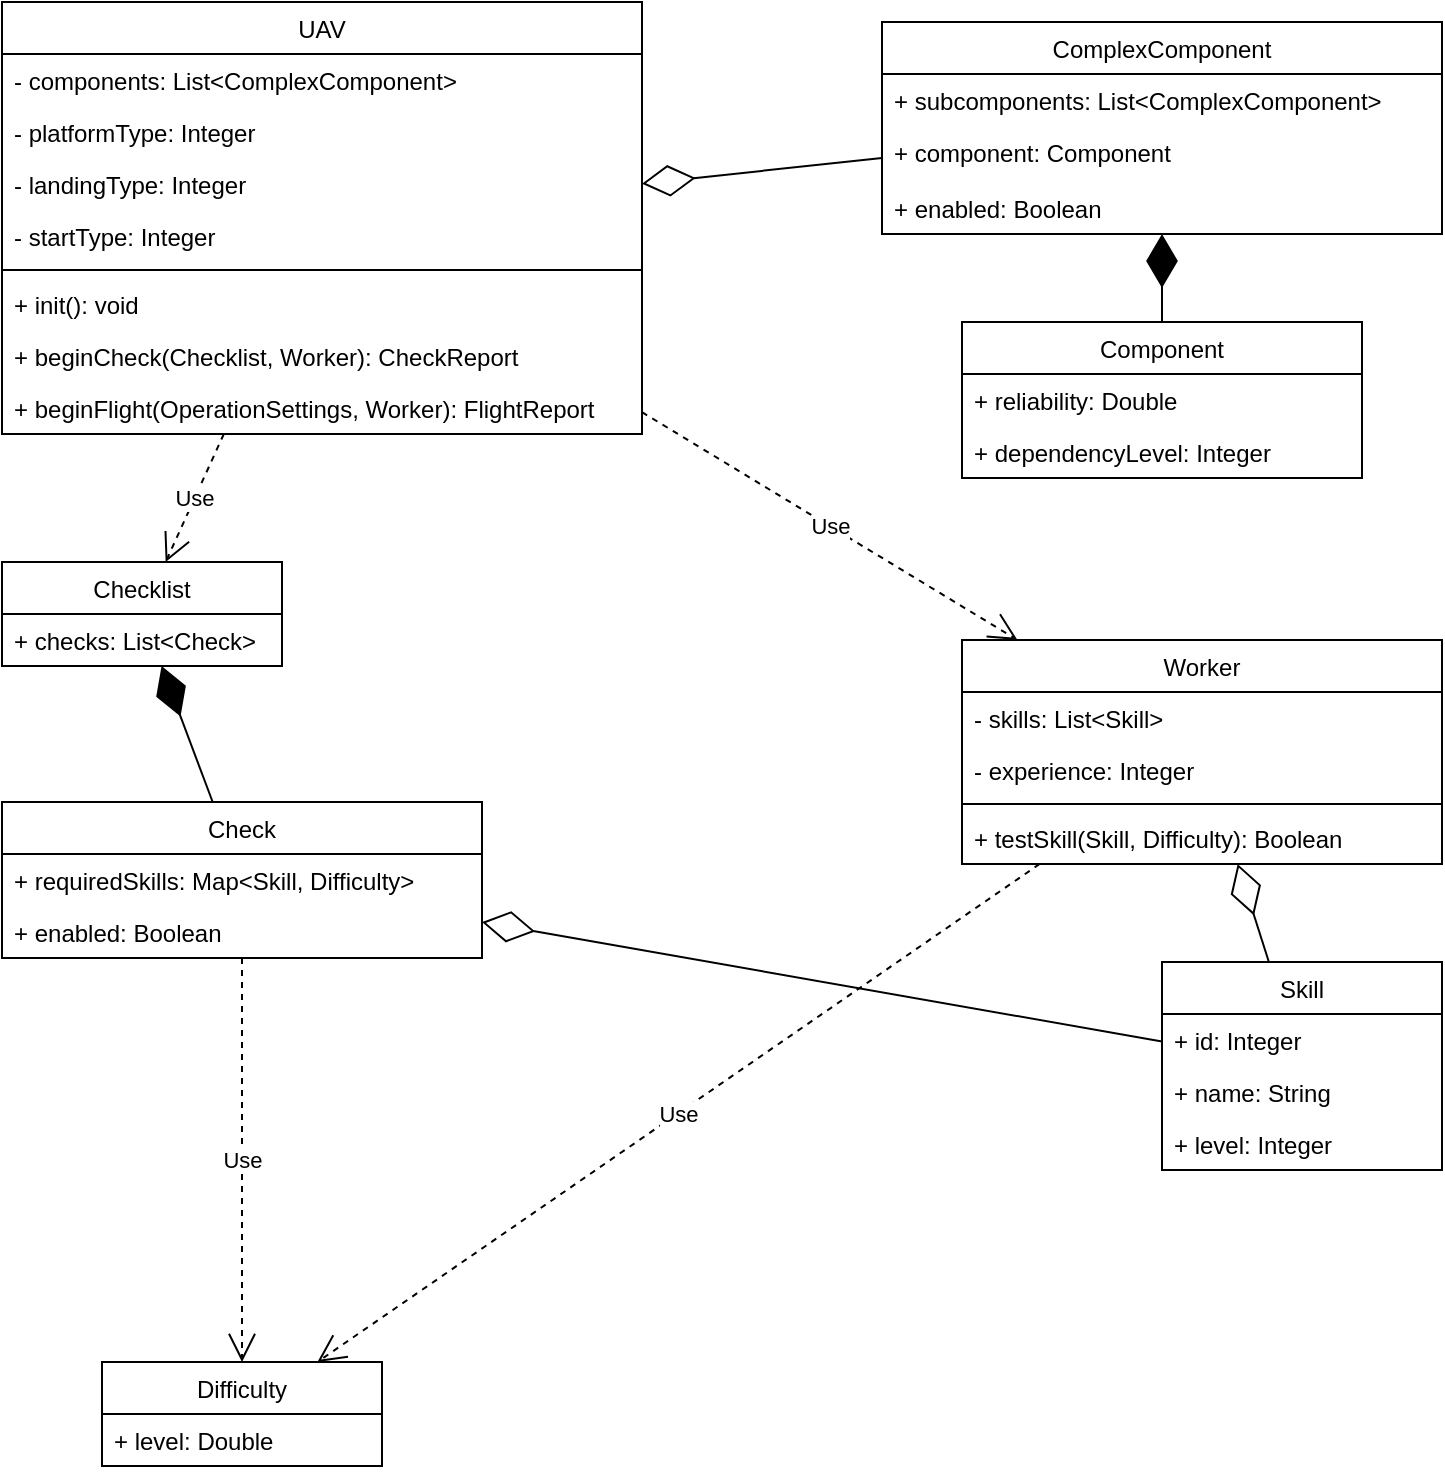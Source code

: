 <mxfile version="20.6.2" type="google"><diagram id="exx9shvwkqOI9IV4MQyd" name="Strona-1"><mxGraphModel grid="1" page="1" gridSize="10" guides="1" tooltips="1" connect="1" arrows="1" fold="1" pageScale="1" pageWidth="1169" pageHeight="827" math="0" shadow="0"><root><mxCell id="0"/><mxCell id="1" parent="0"/><mxCell id="EdicIVcyHhR2nmFQep3s-1" value="UAV" style="swimlane;fontStyle=0;childLayout=stackLayout;horizontal=1;startSize=26;fillColor=none;horizontalStack=0;resizeParent=1;resizeParentMax=0;resizeLast=0;collapsible=1;marginBottom=0;" vertex="1" parent="1"><mxGeometry x="120" y="40" width="320" height="216" as="geometry"><mxRectangle x="120" y="40" width="60" height="30" as="alternateBounds"/></mxGeometry></mxCell><mxCell id="EdicIVcyHhR2nmFQep3s-2" value="- components: List&lt;ComplexComponent&gt;" style="text;strokeColor=none;fillColor=none;align=left;verticalAlign=top;spacingLeft=4;spacingRight=4;overflow=hidden;rotatable=0;points=[[0,0.5],[1,0.5]];portConstraint=eastwest;" vertex="1" parent="EdicIVcyHhR2nmFQep3s-1"><mxGeometry y="26" width="320" height="26" as="geometry"/></mxCell><mxCell id="EdicIVcyHhR2nmFQep3s-9" value="- platformType: Integer" style="text;strokeColor=none;fillColor=none;align=left;verticalAlign=top;spacingLeft=4;spacingRight=4;overflow=hidden;rotatable=0;points=[[0,0.5],[1,0.5]];portConstraint=eastwest;" vertex="1" parent="EdicIVcyHhR2nmFQep3s-1"><mxGeometry y="52" width="320" height="26" as="geometry"/></mxCell><mxCell id="EdicIVcyHhR2nmFQep3s-10" value="- landingType: Integer" style="text;strokeColor=none;fillColor=none;align=left;verticalAlign=top;spacingLeft=4;spacingRight=4;overflow=hidden;rotatable=0;points=[[0,0.5],[1,0.5]];portConstraint=eastwest;" vertex="1" parent="EdicIVcyHhR2nmFQep3s-1"><mxGeometry y="78" width="320" height="26" as="geometry"/></mxCell><mxCell id="EdicIVcyHhR2nmFQep3s-11" value="- startType: Integer" style="text;strokeColor=none;fillColor=none;align=left;verticalAlign=top;spacingLeft=4;spacingRight=4;overflow=hidden;rotatable=0;points=[[0,0.5],[1,0.5]];portConstraint=eastwest;" vertex="1" parent="EdicIVcyHhR2nmFQep3s-1"><mxGeometry y="104" width="320" height="26" as="geometry"/></mxCell><mxCell id="EdicIVcyHhR2nmFQep3s-5" value="" style="line;strokeWidth=1;fillColor=none;align=left;verticalAlign=middle;spacingTop=-1;spacingLeft=3;spacingRight=3;rotatable=0;labelPosition=right;points=[];portConstraint=eastwest;strokeColor=inherit;" vertex="1" parent="EdicIVcyHhR2nmFQep3s-1"><mxGeometry y="130" width="320" height="8" as="geometry"/></mxCell><mxCell id="EdicIVcyHhR2nmFQep3s-6" value="+ init(): void" style="text;strokeColor=none;fillColor=none;align=left;verticalAlign=top;spacingLeft=4;spacingRight=4;overflow=hidden;rotatable=0;points=[[0,0.5],[1,0.5]];portConstraint=eastwest;" vertex="1" parent="EdicIVcyHhR2nmFQep3s-1"><mxGeometry y="138" width="320" height="26" as="geometry"/></mxCell><mxCell id="EdicIVcyHhR2nmFQep3s-7" value="+ beginCheck(Checklist, Worker): CheckReport" style="text;strokeColor=none;fillColor=none;align=left;verticalAlign=top;spacingLeft=4;spacingRight=4;overflow=hidden;rotatable=0;points=[[0,0.5],[1,0.5]];portConstraint=eastwest;" vertex="1" parent="EdicIVcyHhR2nmFQep3s-1"><mxGeometry y="164" width="320" height="26" as="geometry"/></mxCell><mxCell id="EdicIVcyHhR2nmFQep3s-8" value="+ beginFlight(OperationSettings, Worker): FlightReport" style="text;strokeColor=none;fillColor=none;align=left;verticalAlign=top;spacingLeft=4;spacingRight=4;overflow=hidden;rotatable=0;points=[[0,0.5],[1,0.5]];portConstraint=eastwest;" vertex="1" parent="EdicIVcyHhR2nmFQep3s-1"><mxGeometry y="190" width="320" height="26" as="geometry"/></mxCell><mxCell id="EdicIVcyHhR2nmFQep3s-12" value="ComplexComponent" style="swimlane;fontStyle=0;childLayout=stackLayout;horizontal=1;startSize=26;fillColor=none;horizontalStack=0;resizeParent=1;resizeParentMax=0;resizeLast=0;collapsible=1;marginBottom=0;" vertex="1" parent="1"><mxGeometry x="560" y="50" width="280" height="106" as="geometry"/></mxCell><mxCell id="EdicIVcyHhR2nmFQep3s-13" value="+ subcomponents: List&lt;ComplexComponent&gt;" style="text;strokeColor=none;fillColor=none;align=left;verticalAlign=top;spacingLeft=4;spacingRight=4;overflow=hidden;rotatable=0;points=[[0,0.5],[1,0.5]];portConstraint=eastwest;" vertex="1" parent="EdicIVcyHhR2nmFQep3s-12"><mxGeometry y="26" width="280" height="26" as="geometry"/></mxCell><mxCell id="EdicIVcyHhR2nmFQep3s-14" value="+ component: Component" style="text;strokeColor=none;fillColor=none;align=left;verticalAlign=top;spacingLeft=4;spacingRight=4;overflow=hidden;rotatable=0;points=[[0,0.5],[1,0.5]];portConstraint=eastwest;" vertex="1" parent="EdicIVcyHhR2nmFQep3s-12"><mxGeometry y="52" width="280" height="28" as="geometry"/></mxCell><mxCell id="EdicIVcyHhR2nmFQep3s-42" value="+ enabled: Boolean" style="text;strokeColor=none;fillColor=none;align=left;verticalAlign=top;spacingLeft=4;spacingRight=4;overflow=hidden;rotatable=0;points=[[0,0.5],[1,0.5]];portConstraint=eastwest;" vertex="1" parent="EdicIVcyHhR2nmFQep3s-12"><mxGeometry y="80" width="280" height="26" as="geometry"/></mxCell><mxCell id="EdicIVcyHhR2nmFQep3s-16" value="Component" style="swimlane;fontStyle=0;childLayout=stackLayout;horizontal=1;startSize=26;fillColor=none;horizontalStack=0;resizeParent=1;resizeParentMax=0;resizeLast=0;collapsible=1;marginBottom=0;" vertex="1" parent="1"><mxGeometry x="600" y="200" width="200" height="78" as="geometry"/></mxCell><mxCell id="EdicIVcyHhR2nmFQep3s-17" value="+ reliability: Double" style="text;strokeColor=none;fillColor=none;align=left;verticalAlign=top;spacingLeft=4;spacingRight=4;overflow=hidden;rotatable=0;points=[[0,0.5],[1,0.5]];portConstraint=eastwest;" vertex="1" parent="EdicIVcyHhR2nmFQep3s-16"><mxGeometry y="26" width="200" height="26" as="geometry"/></mxCell><mxCell id="EdicIVcyHhR2nmFQep3s-18" value="+ dependencyLevel: Integer" style="text;strokeColor=none;fillColor=none;align=left;verticalAlign=top;spacingLeft=4;spacingRight=4;overflow=hidden;rotatable=0;points=[[0,0.5],[1,0.5]];portConstraint=eastwest;" vertex="1" parent="EdicIVcyHhR2nmFQep3s-16"><mxGeometry y="52" width="200" height="26" as="geometry"/></mxCell><mxCell id="EdicIVcyHhR2nmFQep3s-20" value="" style="endArrow=diamondThin;endFill=1;endSize=24;html=1;rounded=0;" edge="1" parent="1" source="EdicIVcyHhR2nmFQep3s-16" target="EdicIVcyHhR2nmFQep3s-12"><mxGeometry width="160" relative="1" as="geometry"><mxPoint x="500" y="350" as="sourcePoint"/><mxPoint x="660" y="350" as="targetPoint"/></mxGeometry></mxCell><mxCell id="EdicIVcyHhR2nmFQep3s-21" value="" style="endArrow=diamondThin;endFill=0;endSize=24;html=1;rounded=0;" edge="1" parent="1" source="EdicIVcyHhR2nmFQep3s-12" target="EdicIVcyHhR2nmFQep3s-1"><mxGeometry width="160" relative="1" as="geometry"><mxPoint x="500" y="350" as="sourcePoint"/><mxPoint x="660" y="350" as="targetPoint"/></mxGeometry></mxCell><mxCell id="EdicIVcyHhR2nmFQep3s-22" value="Worker" style="swimlane;fontStyle=0;childLayout=stackLayout;horizontal=1;startSize=26;fillColor=none;horizontalStack=0;resizeParent=1;resizeParentMax=0;resizeLast=0;collapsible=1;marginBottom=0;" vertex="1" parent="1"><mxGeometry x="600" y="359" width="240" height="112" as="geometry"/></mxCell><mxCell id="EdicIVcyHhR2nmFQep3s-23" value="- skills: List&lt;Skill&gt;" style="text;strokeColor=none;fillColor=none;align=left;verticalAlign=top;spacingLeft=4;spacingRight=4;overflow=hidden;rotatable=0;points=[[0,0.5],[1,0.5]];portConstraint=eastwest;" vertex="1" parent="EdicIVcyHhR2nmFQep3s-22"><mxGeometry y="26" width="240" height="26" as="geometry"/></mxCell><mxCell id="EdicIVcyHhR2nmFQep3s-53" value="- experience: Integer" style="text;strokeColor=none;fillColor=none;align=left;verticalAlign=top;spacingLeft=4;spacingRight=4;overflow=hidden;rotatable=0;points=[[0,0.5],[1,0.5]];portConstraint=eastwest;" vertex="1" parent="EdicIVcyHhR2nmFQep3s-22"><mxGeometry y="52" width="240" height="26" as="geometry"/></mxCell><mxCell id="EdicIVcyHhR2nmFQep3s-27" value="" style="line;strokeWidth=1;fillColor=none;align=left;verticalAlign=middle;spacingTop=-1;spacingLeft=3;spacingRight=3;rotatable=0;labelPosition=right;points=[];portConstraint=eastwest;strokeColor=inherit;" vertex="1" parent="EdicIVcyHhR2nmFQep3s-22"><mxGeometry y="78" width="240" height="8" as="geometry"/></mxCell><mxCell id="EdicIVcyHhR2nmFQep3s-26" value="+ testSkill(Skill, Difficulty): Boolean" style="text;strokeColor=none;fillColor=none;align=left;verticalAlign=top;spacingLeft=4;spacingRight=4;overflow=hidden;rotatable=0;points=[[0,0.5],[1,0.5]];portConstraint=eastwest;" vertex="1" parent="EdicIVcyHhR2nmFQep3s-22"><mxGeometry y="86" width="240" height="26" as="geometry"/></mxCell><mxCell id="EdicIVcyHhR2nmFQep3s-28" value="Skill" style="swimlane;fontStyle=0;childLayout=stackLayout;horizontal=1;startSize=26;fillColor=none;horizontalStack=0;resizeParent=1;resizeParentMax=0;resizeLast=0;collapsible=1;marginBottom=0;" vertex="1" parent="1"><mxGeometry x="700" y="520" width="140" height="104" as="geometry"/></mxCell><mxCell id="EdicIVcyHhR2nmFQep3s-29" value="+ id: Integer" style="text;strokeColor=none;fillColor=none;align=left;verticalAlign=top;spacingLeft=4;spacingRight=4;overflow=hidden;rotatable=0;points=[[0,0.5],[1,0.5]];portConstraint=eastwest;" vertex="1" parent="EdicIVcyHhR2nmFQep3s-28"><mxGeometry y="26" width="140" height="26" as="geometry"/></mxCell><mxCell id="EdicIVcyHhR2nmFQep3s-30" value="+ name: String" style="text;strokeColor=none;fillColor=none;align=left;verticalAlign=top;spacingLeft=4;spacingRight=4;overflow=hidden;rotatable=0;points=[[0,0.5],[1,0.5]];portConstraint=eastwest;" vertex="1" parent="EdicIVcyHhR2nmFQep3s-28"><mxGeometry y="52" width="140" height="26" as="geometry"/></mxCell><mxCell id="EdicIVcyHhR2nmFQep3s-31" value="+ level: Integer" style="text;strokeColor=none;fillColor=none;align=left;verticalAlign=top;spacingLeft=4;spacingRight=4;overflow=hidden;rotatable=0;points=[[0,0.5],[1,0.5]];portConstraint=eastwest;" vertex="1" parent="EdicIVcyHhR2nmFQep3s-28"><mxGeometry y="78" width="140" height="26" as="geometry"/></mxCell><mxCell id="EdicIVcyHhR2nmFQep3s-32" value="" style="endArrow=diamondThin;endFill=0;endSize=24;html=1;rounded=0;" edge="1" parent="1" source="EdicIVcyHhR2nmFQep3s-28" target="EdicIVcyHhR2nmFQep3s-22"><mxGeometry width="160" relative="1" as="geometry"><mxPoint x="460" y="350" as="sourcePoint"/><mxPoint x="620" y="350" as="targetPoint"/></mxGeometry></mxCell><mxCell id="EdicIVcyHhR2nmFQep3s-33" value="Use" style="endArrow=open;endSize=12;dashed=1;html=1;rounded=0;" edge="1" parent="1" source="EdicIVcyHhR2nmFQep3s-1" target="EdicIVcyHhR2nmFQep3s-22"><mxGeometry width="160" relative="1" as="geometry"><mxPoint x="460" y="350" as="sourcePoint"/><mxPoint x="620" y="350" as="targetPoint"/></mxGeometry></mxCell><mxCell id="EdicIVcyHhR2nmFQep3s-34" value="Checklist" style="swimlane;fontStyle=0;childLayout=stackLayout;horizontal=1;startSize=26;fillColor=none;horizontalStack=0;resizeParent=1;resizeParentMax=0;resizeLast=0;collapsible=1;marginBottom=0;" vertex="1" parent="1"><mxGeometry x="120" y="320" width="140" height="52" as="geometry"/></mxCell><mxCell id="EdicIVcyHhR2nmFQep3s-35" value="+ checks: List&lt;Check&gt;" style="text;strokeColor=none;fillColor=none;align=left;verticalAlign=top;spacingLeft=4;spacingRight=4;overflow=hidden;rotatable=0;points=[[0,0.5],[1,0.5]];portConstraint=eastwest;" vertex="1" parent="EdicIVcyHhR2nmFQep3s-34"><mxGeometry y="26" width="140" height="26" as="geometry"/></mxCell><mxCell id="EdicIVcyHhR2nmFQep3s-38" value="Check" style="swimlane;fontStyle=0;childLayout=stackLayout;horizontal=1;startSize=26;fillColor=none;horizontalStack=0;resizeParent=1;resizeParentMax=0;resizeLast=0;collapsible=1;marginBottom=0;" vertex="1" parent="1"><mxGeometry x="120" y="440" width="240" height="78" as="geometry"/></mxCell><mxCell id="EdicIVcyHhR2nmFQep3s-39" value="+ requiredSkills: Map&lt;Skill, Difficulty&gt;" style="text;strokeColor=none;fillColor=none;align=left;verticalAlign=top;spacingLeft=4;spacingRight=4;overflow=hidden;rotatable=0;points=[[0,0.5],[1,0.5]];portConstraint=eastwest;" vertex="1" parent="EdicIVcyHhR2nmFQep3s-38"><mxGeometry y="26" width="240" height="26" as="geometry"/></mxCell><mxCell id="EdicIVcyHhR2nmFQep3s-40" value="+ enabled: Boolean" style="text;strokeColor=none;fillColor=none;align=left;verticalAlign=top;spacingLeft=4;spacingRight=4;overflow=hidden;rotatable=0;points=[[0,0.5],[1,0.5]];portConstraint=eastwest;" vertex="1" parent="EdicIVcyHhR2nmFQep3s-38"><mxGeometry y="52" width="240" height="26" as="geometry"/></mxCell><mxCell id="EdicIVcyHhR2nmFQep3s-43" value="" style="endArrow=diamondThin;endFill=1;endSize=24;html=1;rounded=0;" edge="1" parent="1" source="EdicIVcyHhR2nmFQep3s-38" target="EdicIVcyHhR2nmFQep3s-34"><mxGeometry width="160" relative="1" as="geometry"><mxPoint x="460" y="350" as="sourcePoint"/><mxPoint x="620" y="350" as="targetPoint"/></mxGeometry></mxCell><mxCell id="EdicIVcyHhR2nmFQep3s-44" value="Use" style="endArrow=open;endSize=12;dashed=1;html=1;rounded=0;" edge="1" parent="1" source="EdicIVcyHhR2nmFQep3s-1" target="EdicIVcyHhR2nmFQep3s-34"><mxGeometry width="160" relative="1" as="geometry"><mxPoint x="370" y="640" as="sourcePoint"/><mxPoint x="530" y="640" as="targetPoint"/></mxGeometry></mxCell><mxCell id="EdicIVcyHhR2nmFQep3s-45" value="" style="endArrow=diamondThin;endFill=0;endSize=24;html=1;rounded=0;" edge="1" parent="1" source="EdicIVcyHhR2nmFQep3s-28" target="EdicIVcyHhR2nmFQep3s-38"><mxGeometry width="160" relative="1" as="geometry"><mxPoint x="460" y="350" as="sourcePoint"/><mxPoint x="620" y="350" as="targetPoint"/></mxGeometry></mxCell><mxCell id="EdicIVcyHhR2nmFQep3s-46" value="Difficulty" style="swimlane;fontStyle=0;childLayout=stackLayout;horizontal=1;startSize=26;fillColor=none;horizontalStack=0;resizeParent=1;resizeParentMax=0;resizeLast=0;collapsible=1;marginBottom=0;" vertex="1" parent="1"><mxGeometry x="170" y="720" width="140" height="52" as="geometry"/></mxCell><mxCell id="EdicIVcyHhR2nmFQep3s-47" value="+ level: Double" style="text;strokeColor=none;fillColor=none;align=left;verticalAlign=top;spacingLeft=4;spacingRight=4;overflow=hidden;rotatable=0;points=[[0,0.5],[1,0.5]];portConstraint=eastwest;" vertex="1" parent="EdicIVcyHhR2nmFQep3s-46"><mxGeometry y="26" width="140" height="26" as="geometry"/></mxCell><mxCell id="EdicIVcyHhR2nmFQep3s-51" value="Use" style="endArrow=open;endSize=12;dashed=1;html=1;rounded=0;" edge="1" parent="1" source="EdicIVcyHhR2nmFQep3s-38" target="EdicIVcyHhR2nmFQep3s-46"><mxGeometry width="160" relative="1" as="geometry"><mxPoint x="460" y="350" as="sourcePoint"/><mxPoint x="620" y="350" as="targetPoint"/></mxGeometry></mxCell><mxCell id="EdicIVcyHhR2nmFQep3s-52" value="Use" style="endArrow=open;endSize=12;dashed=1;html=1;rounded=0;" edge="1" parent="1" source="EdicIVcyHhR2nmFQep3s-22" target="EdicIVcyHhR2nmFQep3s-46"><mxGeometry width="160" relative="1" as="geometry"><mxPoint x="460" y="350" as="sourcePoint"/><mxPoint x="620" y="350" as="targetPoint"/></mxGeometry></mxCell></root></mxGraphModel></diagram></mxfile>